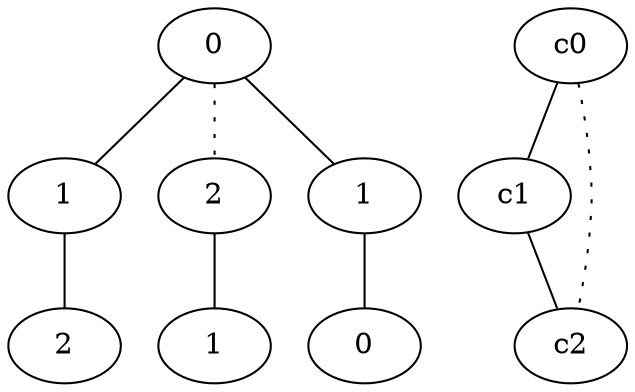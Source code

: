 graph {
a0[label=0];
a1[label=1];
a2[label=2];
a3[label=2];
a4[label=1];
a5[label=1];
a6[label=0];
a0 -- a1;
a0 -- a3 [style=dotted];
a0 -- a5;
a1 -- a2;
a3 -- a4;
a5 -- a6;
c0 -- c1;
c0 -- c2 [style=dotted];
c1 -- c2;
}
